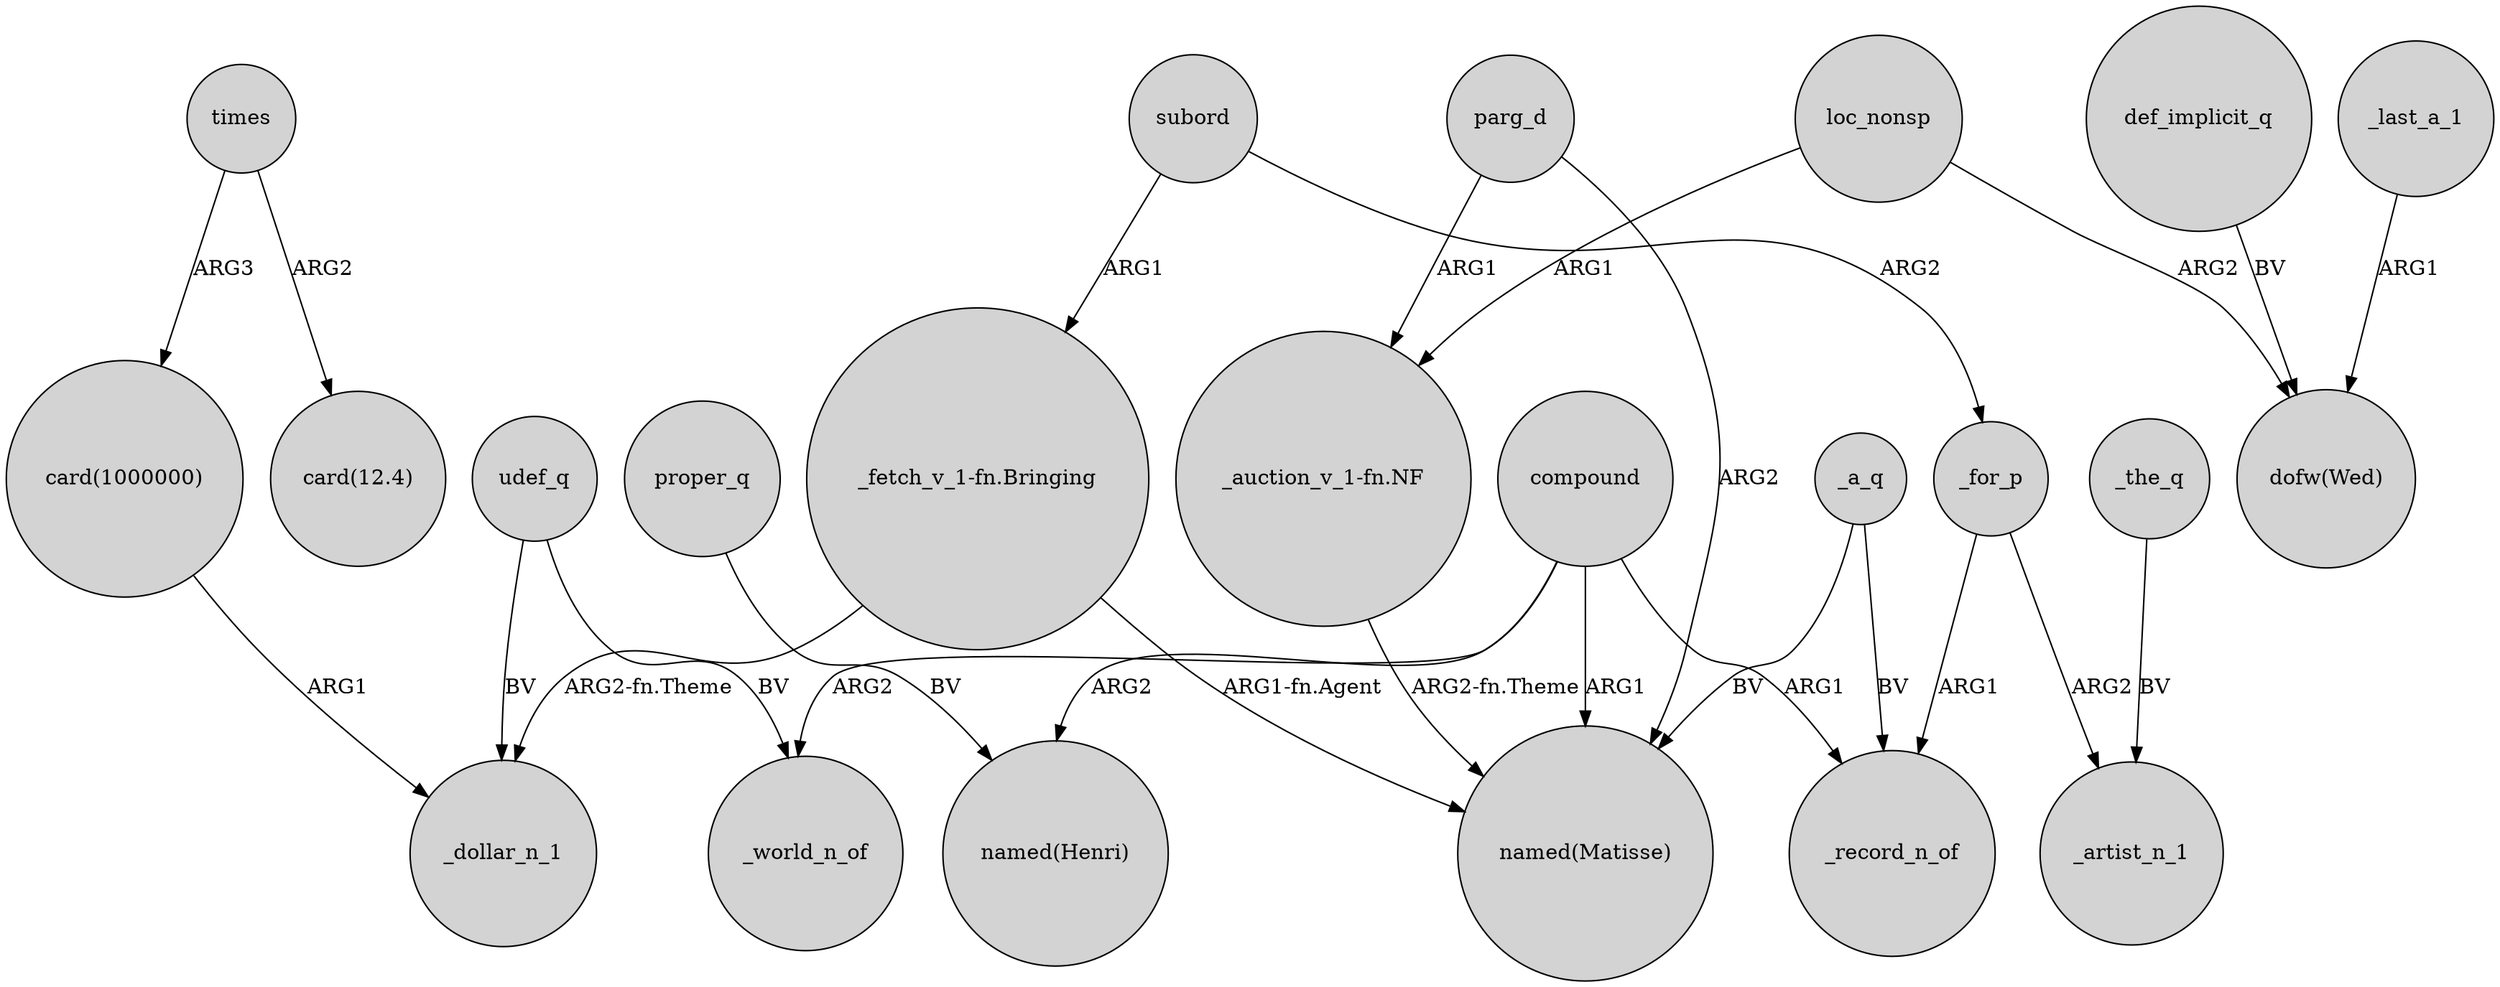 digraph {
	node [shape=circle style=filled]
	"card(1000000)" -> _dollar_n_1 [label=ARG1]
	"_fetch_v_1-fn.Bringing" -> _dollar_n_1 [label="ARG2-fn.Theme"]
	compound -> _world_n_of [label=ARG2]
	udef_q -> _world_n_of [label=BV]
	subord -> _for_p [label=ARG2]
	subord -> "_fetch_v_1-fn.Bringing" [label=ARG1]
	_for_p -> _record_n_of [label=ARG1]
	_a_q -> _record_n_of [label=BV]
	_the_q -> _artist_n_1 [label=BV]
	loc_nonsp -> "_auction_v_1-fn.NF" [label=ARG1]
	_a_q -> "named(Matisse)" [label=BV]
	compound -> "named(Henri)" [label=ARG2]
	compound -> "named(Matisse)" [label=ARG1]
	times -> "card(1000000)" [label=ARG3]
	parg_d -> "_auction_v_1-fn.NF" [label=ARG1]
	"_auction_v_1-fn.NF" -> "named(Matisse)" [label="ARG2-fn.Theme"]
	parg_d -> "named(Matisse)" [label=ARG2]
	"_fetch_v_1-fn.Bringing" -> "named(Matisse)" [label="ARG1-fn.Agent"]
	compound -> _record_n_of [label=ARG1]
	loc_nonsp -> "dofw(Wed)" [label=ARG2]
	def_implicit_q -> "dofw(Wed)" [label=BV]
	_last_a_1 -> "dofw(Wed)" [label=ARG1]
	times -> "card(12.4)" [label=ARG2]
	proper_q -> "named(Henri)" [label=BV]
	udef_q -> _dollar_n_1 [label=BV]
	_for_p -> _artist_n_1 [label=ARG2]
}
